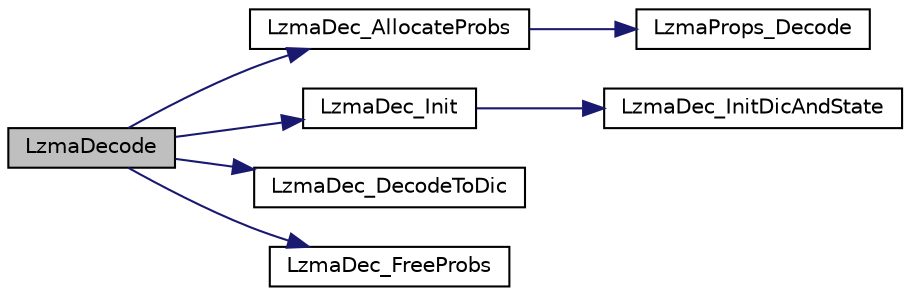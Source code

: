 digraph G
{
  edge [fontname="Helvetica",fontsize="10",labelfontname="Helvetica",labelfontsize="10"];
  node [fontname="Helvetica",fontsize="10",shape=record];
  rankdir="LR";
  Node1 [label="LzmaDecode",height=0.2,width=0.4,color="black", fillcolor="grey75", style="filled" fontcolor="black"];
  Node1 -> Node2 [color="midnightblue",fontsize="10",style="solid",fontname="Helvetica"];
  Node2 [label="LzmaDec_AllocateProbs",height=0.2,width=0.4,color="black", fillcolor="white", style="filled",URL="$_lzma_dec_8c.html#a204698f079b0f30489b410641490aa31"];
  Node2 -> Node3 [color="midnightblue",fontsize="10",style="solid",fontname="Helvetica"];
  Node3 [label="LzmaProps_Decode",height=0.2,width=0.4,color="black", fillcolor="white", style="filled",URL="$_lzma_dec_8c.html#ae49727972cd1f8d5384dc4c29f42d97d"];
  Node1 -> Node4 [color="midnightblue",fontsize="10",style="solid",fontname="Helvetica"];
  Node4 [label="LzmaDec_Init",height=0.2,width=0.4,color="black", fillcolor="white", style="filled",URL="$_lzma_dec_8c.html#af78fa82d5ea8c08fdfbc5d8d7a73a127"];
  Node4 -> Node5 [color="midnightblue",fontsize="10",style="solid",fontname="Helvetica"];
  Node5 [label="LzmaDec_InitDicAndState",height=0.2,width=0.4,color="black", fillcolor="white", style="filled",URL="$_lzma_dec_8c.html#a9973d4d5eca28d1b20e60a5808c17f62"];
  Node1 -> Node6 [color="midnightblue",fontsize="10",style="solid",fontname="Helvetica"];
  Node6 [label="LzmaDec_DecodeToDic",height=0.2,width=0.4,color="black", fillcolor="white", style="filled",URL="$_lzma_dec_8c.html#ab3474d4a12b60cff20299518f94677c7"];
  Node1 -> Node7 [color="midnightblue",fontsize="10",style="solid",fontname="Helvetica"];
  Node7 [label="LzmaDec_FreeProbs",height=0.2,width=0.4,color="black", fillcolor="white", style="filled",URL="$_lzma_dec_8c.html#a1b158d14a209d1a349d9198f39a926b5"];
}
